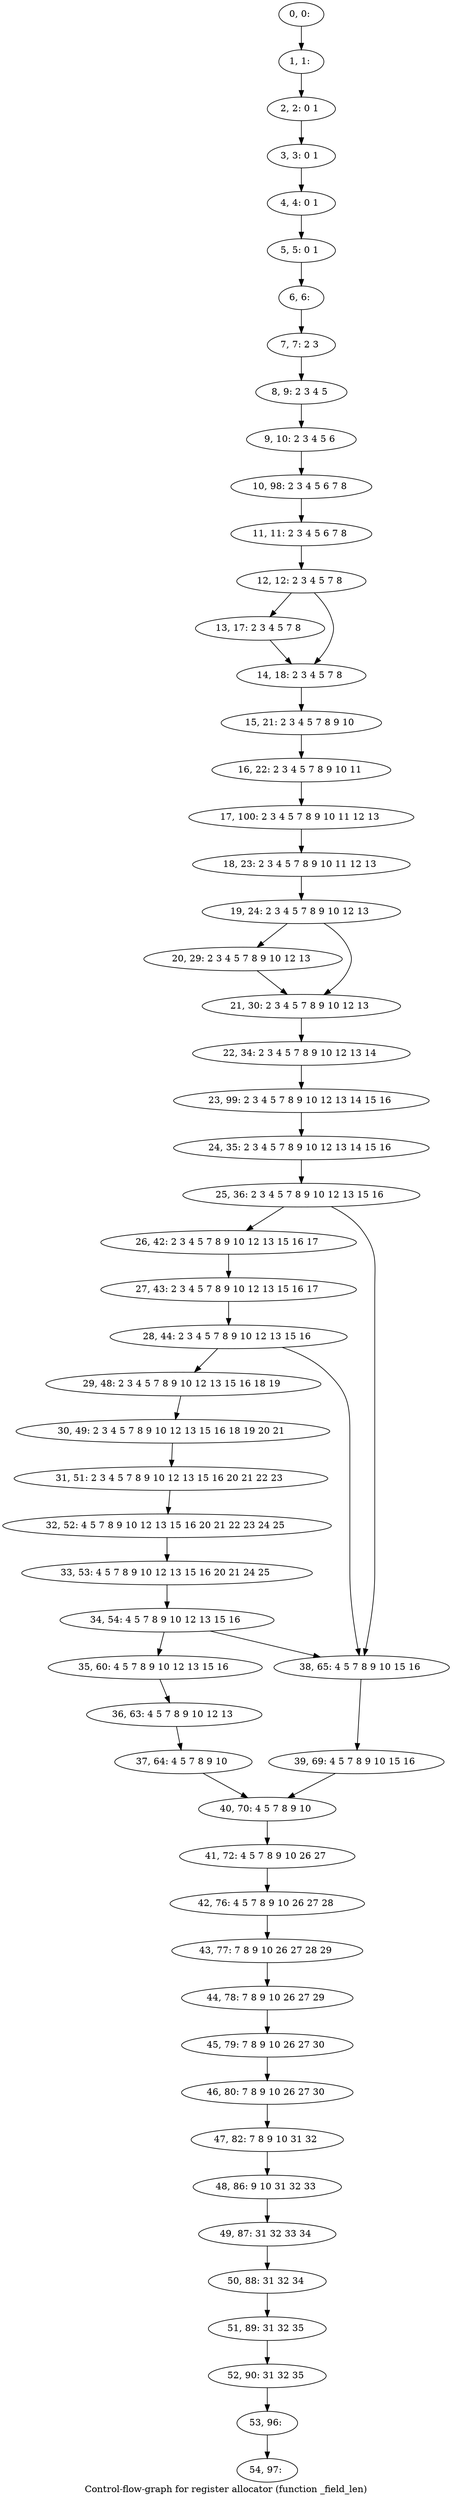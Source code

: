 digraph G {
graph [label="Control-flow-graph for register allocator (function _field_len)"]
0[label="0, 0: "];
1[label="1, 1: "];
2[label="2, 2: 0 1 "];
3[label="3, 3: 0 1 "];
4[label="4, 4: 0 1 "];
5[label="5, 5: 0 1 "];
6[label="6, 6: "];
7[label="7, 7: 2 3 "];
8[label="8, 9: 2 3 4 5 "];
9[label="9, 10: 2 3 4 5 6 "];
10[label="10, 98: 2 3 4 5 6 7 8 "];
11[label="11, 11: 2 3 4 5 6 7 8 "];
12[label="12, 12: 2 3 4 5 7 8 "];
13[label="13, 17: 2 3 4 5 7 8 "];
14[label="14, 18: 2 3 4 5 7 8 "];
15[label="15, 21: 2 3 4 5 7 8 9 10 "];
16[label="16, 22: 2 3 4 5 7 8 9 10 11 "];
17[label="17, 100: 2 3 4 5 7 8 9 10 11 12 13 "];
18[label="18, 23: 2 3 4 5 7 8 9 10 11 12 13 "];
19[label="19, 24: 2 3 4 5 7 8 9 10 12 13 "];
20[label="20, 29: 2 3 4 5 7 8 9 10 12 13 "];
21[label="21, 30: 2 3 4 5 7 8 9 10 12 13 "];
22[label="22, 34: 2 3 4 5 7 8 9 10 12 13 14 "];
23[label="23, 99: 2 3 4 5 7 8 9 10 12 13 14 15 16 "];
24[label="24, 35: 2 3 4 5 7 8 9 10 12 13 14 15 16 "];
25[label="25, 36: 2 3 4 5 7 8 9 10 12 13 15 16 "];
26[label="26, 42: 2 3 4 5 7 8 9 10 12 13 15 16 17 "];
27[label="27, 43: 2 3 4 5 7 8 9 10 12 13 15 16 17 "];
28[label="28, 44: 2 3 4 5 7 8 9 10 12 13 15 16 "];
29[label="29, 48: 2 3 4 5 7 8 9 10 12 13 15 16 18 19 "];
30[label="30, 49: 2 3 4 5 7 8 9 10 12 13 15 16 18 19 20 21 "];
31[label="31, 51: 2 3 4 5 7 8 9 10 12 13 15 16 20 21 22 23 "];
32[label="32, 52: 4 5 7 8 9 10 12 13 15 16 20 21 22 23 24 25 "];
33[label="33, 53: 4 5 7 8 9 10 12 13 15 16 20 21 24 25 "];
34[label="34, 54: 4 5 7 8 9 10 12 13 15 16 "];
35[label="35, 60: 4 5 7 8 9 10 12 13 15 16 "];
36[label="36, 63: 4 5 7 8 9 10 12 13 "];
37[label="37, 64: 4 5 7 8 9 10 "];
38[label="38, 65: 4 5 7 8 9 10 15 16 "];
39[label="39, 69: 4 5 7 8 9 10 15 16 "];
40[label="40, 70: 4 5 7 8 9 10 "];
41[label="41, 72: 4 5 7 8 9 10 26 27 "];
42[label="42, 76: 4 5 7 8 9 10 26 27 28 "];
43[label="43, 77: 7 8 9 10 26 27 28 29 "];
44[label="44, 78: 7 8 9 10 26 27 29 "];
45[label="45, 79: 7 8 9 10 26 27 30 "];
46[label="46, 80: 7 8 9 10 26 27 30 "];
47[label="47, 82: 7 8 9 10 31 32 "];
48[label="48, 86: 9 10 31 32 33 "];
49[label="49, 87: 31 32 33 34 "];
50[label="50, 88: 31 32 34 "];
51[label="51, 89: 31 32 35 "];
52[label="52, 90: 31 32 35 "];
53[label="53, 96: "];
54[label="54, 97: "];
0->1 ;
1->2 ;
2->3 ;
3->4 ;
4->5 ;
5->6 ;
6->7 ;
7->8 ;
8->9 ;
9->10 ;
10->11 ;
11->12 ;
12->13 ;
12->14 ;
13->14 ;
14->15 ;
15->16 ;
16->17 ;
17->18 ;
18->19 ;
19->20 ;
19->21 ;
20->21 ;
21->22 ;
22->23 ;
23->24 ;
24->25 ;
25->26 ;
25->38 ;
26->27 ;
27->28 ;
28->29 ;
28->38 ;
29->30 ;
30->31 ;
31->32 ;
32->33 ;
33->34 ;
34->35 ;
34->38 ;
35->36 ;
36->37 ;
37->40 ;
38->39 ;
39->40 ;
40->41 ;
41->42 ;
42->43 ;
43->44 ;
44->45 ;
45->46 ;
46->47 ;
47->48 ;
48->49 ;
49->50 ;
50->51 ;
51->52 ;
52->53 ;
53->54 ;
}

